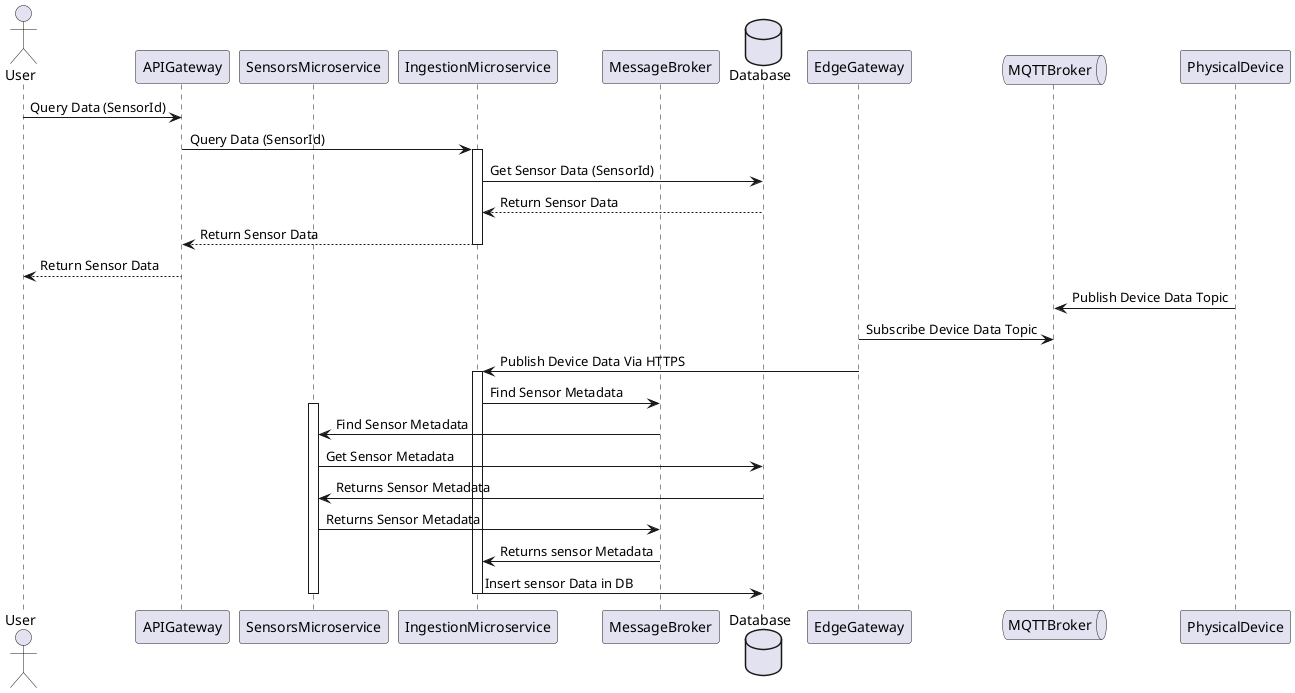 @startuml
actor User as ApplicationUser
participant APIGateway
participant SensorsMicroservice
participant IngestionMicroservice
participant MessageBroker
database Database
participant EdgeGateway
queue MQTTBroker
participant PhysicalDevice

ApplicationUser -> APIGateway: Query Data (SensorId)
APIGateway -> IngestionMicroservice: Query Data (SensorId)
activate IngestionMicroservice
IngestionMicroservice -> Database: Get Sensor Data (SensorId)
Database --> IngestionMicroservice: Return Sensor Data
IngestionMicroservice --> APIGateway: Return Sensor Data
deactivate IngestionMicroservice
APIGateway --> ApplicationUser: Return Sensor Data

PhysicalDevice -> MQTTBroker: Publish Device Data Topic
EdgeGateway -> MQTTBroker: Subscribe Device Data Topic
EdgeGateway -> IngestionMicroservice: Publish Device Data Via HTTPS
activate IngestionMicroservice
IngestionMicroservice -> MessageBroker: Find Sensor Metadata
activate SensorsMicroservice
MessageBroker -> SensorsMicroservice: Find Sensor Metadata
SensorsMicroservice -> Database: Get Sensor Metadata
Database -> SensorsMicroservice: Returns Sensor Metadata
SensorsMicroservice -> MessageBroker:  Returns Sensor Metadata
MessageBroker -> IngestionMicroservice:  Returns sensor Metadata
IngestionMicroservice -> Database: Insert sensor Data in DB
deactivate IngestionMicroservice
deactivate SensorsMicroservice
@enduml
